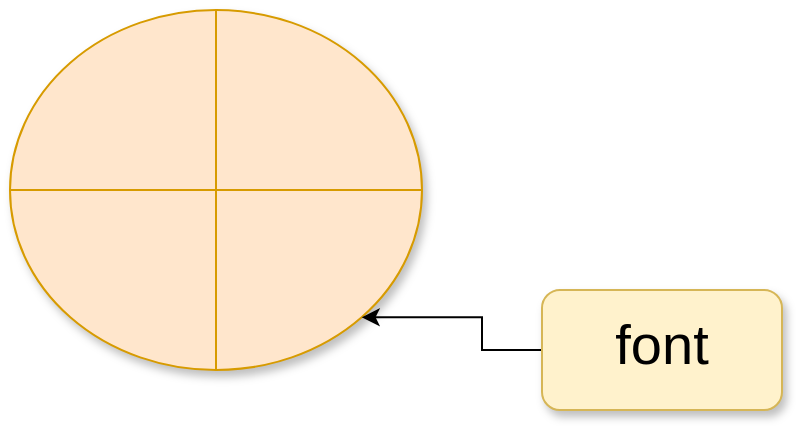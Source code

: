 <mxfile version="13.6.2" type="github">
  <diagram id="xu6ZPtf49BYFuctMmxxb" name="第 1 页">
    <mxGraphModel dx="898" dy="482" grid="1" gridSize="10" guides="1" tooltips="1" connect="1" arrows="1" fold="1" page="1" pageScale="1" pageWidth="827" pageHeight="1169" math="0" shadow="0">
      <root>
        <mxCell id="0" />
        <mxCell id="1" parent="0" />
        <mxCell id="a3hWxj5Mun3ZJ8yXzgUf-2" value="" style="shape=orEllipse;perimeter=ellipsePerimeter;whiteSpace=wrap;html=1;backgroundOutline=1;strokeWidth=1;shadow=1;fillColor=#ffe6cc;strokeColor=#d79b00;" vertex="1" parent="1">
          <mxGeometry x="344" y="70" width="206" height="180" as="geometry" />
        </mxCell>
        <mxCell id="a3hWxj5Mun3ZJ8yXzgUf-6" style="edgeStyle=orthogonalEdgeStyle;rounded=0;orthogonalLoop=1;jettySize=auto;html=1;entryX=1;entryY=1;entryDx=0;entryDy=0;" edge="1" parent="1" source="a3hWxj5Mun3ZJ8yXzgUf-5" target="a3hWxj5Mun3ZJ8yXzgUf-2">
          <mxGeometry relative="1" as="geometry" />
        </mxCell>
        <mxCell id="a3hWxj5Mun3ZJ8yXzgUf-5" value="&lt;p style=&quot;line-height: 90%&quot;&gt;&lt;font style=&quot;font-size: 28px&quot;&gt;font&lt;/font&gt;&lt;/p&gt;" style="rounded=1;whiteSpace=wrap;html=1;shadow=1;strokeWidth=1;fillColor=#fff2cc;strokeColor=#d6b656;" vertex="1" parent="1">
          <mxGeometry x="610" y="210" width="120" height="60" as="geometry" />
        </mxCell>
      </root>
    </mxGraphModel>
  </diagram>
</mxfile>

